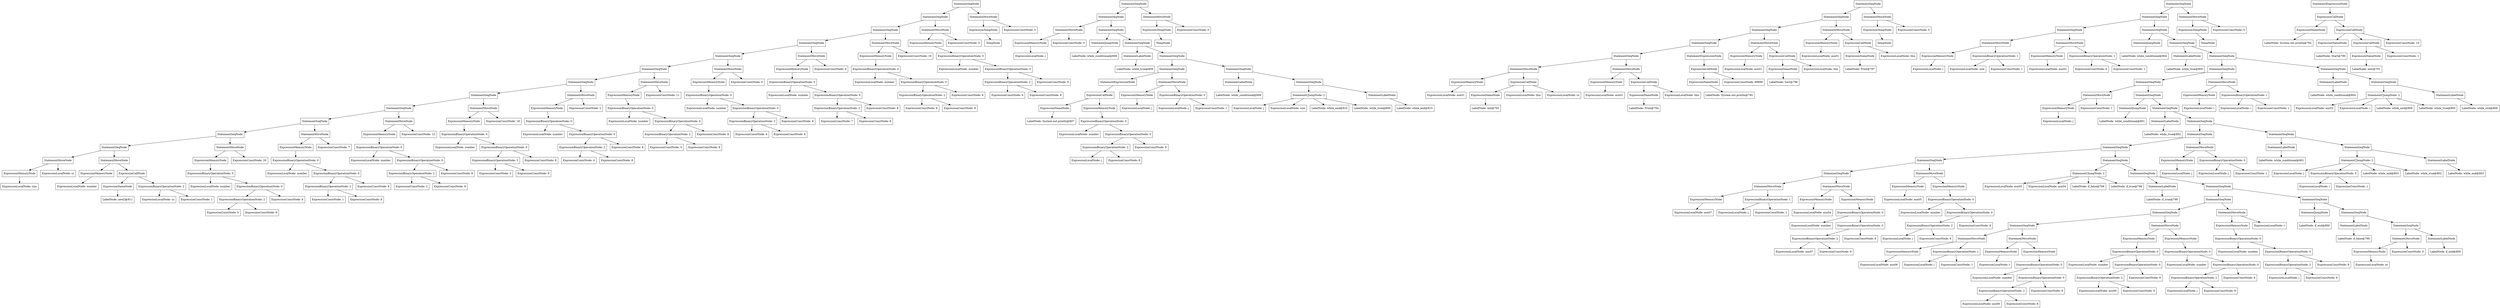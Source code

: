 digraph BubbleSort {
"0x6030000d0720" [label="StatementSeqNode" shape=box]
"0x6030000d0690" [label="StatementSeqNode" shape=box]
"0x6030000d05a0" [label="StatementSeqNode" shape=box]
"0x6030000d04b0" [label="StatementSeqNode" shape=box]
"0x6030000d03c0" [label="StatementSeqNode" shape=box]
"0x6030000d02d0" [label="StatementSeqNode" shape=box]
"0x6030000d01e0" [label="StatementSeqNode" shape=box]
"0x6030000d00f0" [label="StatementSeqNode" shape=box]
"0x6030000d0000" [label="StatementSeqNode" shape=box]
"0x6030000cef20" [label="StatementSeqNode" shape=box]
"0x6030000cee30" [label="StatementSeqNode" shape=box]
"0x6030000ced40" [label="StatementSeqNode" shape=box]
"0x6030000cecb0" [label="StatementMoveNode" shape=box]
"0x602000053b90" [label="ExpressionMemoryNode" shape=box]
"0x6040000b24d0" [label="ExpressionLocalNode: size" shape=box]
"0x602000053b90" -> "0x6040000b24d0"
"0x6030000cecb0" -> "0x602000053b90"
"0x6040000b2490" [label="ExpressionLocalNode: sz" shape=box]
"0x6030000cecb0" -> "0x6040000b2490"
"0x6030000ced40" -> "0x6030000cecb0"
"0x6030000ced10" [label="StatementMoveNode" shape=box]
"0x602000053c90" [label="ExpressionMemoryNode" shape=box]
"0x6040000b25d0" [label="ExpressionLocalNode: number" shape=box]
"0x602000053c90" -> "0x6040000b25d0"
"0x6030000ced10" -> "0x602000053c90"
"0x6040000b2550" [label="ExpressionCallNode" shape=box]
"0x602000053bd0" [label="ExpressionNameNode" shape=box]
"0x6040000b2510" [label="LabelNode: new[]@811" shape=box]
"0x602000053bd0" -> "0x6040000b2510"
"0x6040000b2550" -> "0x602000053bd0"
"0x6030000cece0" [label="ExpressionBinaryOperationNode: 2" shape=box]
"0x6040000b2590" [label="ExpressionLocalNode: sz" shape=box]
"0x6030000cece0" -> "0x6040000b2590"
"0x602000053c10" [label="ExpressionConstNode: 1" shape=box]
"0x6030000cece0" -> "0x602000053c10"
"0x6040000b2550" -> "0x6030000cece0"
"0x6030000ced10" -> "0x6040000b2550"
"0x6030000ced40" -> "0x6030000ced10"
"0x6030000cee30" -> "0x6030000ced40"
"0x6030000cee00" [label="StatementMoveNode" shape=box]
"0x602000053dd0" [label="ExpressionMemoryNode" shape=box]
"0x6030000cedd0" [label="ExpressionBinaryOperationNode: 0" shape=box]
"0x6040000b2610" [label="ExpressionLocalNode: number" shape=box]
"0x6030000cedd0" -> "0x6040000b2610"
"0x6030000ceda0" [label="ExpressionBinaryOperationNode: 0" shape=box]
"0x6030000ced70" [label="ExpressionBinaryOperationNode: 2" shape=box]
"0x602000053d70" [label="ExpressionConstNode: 0" shape=box]
"0x6030000ced70" -> "0x602000053d70"
"0x602000053db0" [label="ExpressionConstNode: 8" shape=box]
"0x6030000ced70" -> "0x602000053db0"
"0x6030000ceda0" -> "0x6030000ced70"
"0x602000053d90" [label="ExpressionConstNode: 8" shape=box]
"0x6030000ceda0" -> "0x602000053d90"
"0x6030000cedd0" -> "0x6030000ceda0"
"0x602000053dd0" -> "0x6030000cedd0"
"0x6030000cee00" -> "0x602000053dd0"
"0x602000053d10" [label="ExpressionConstNode: 20" shape=box]
"0x6030000cee00" -> "0x602000053d10"
"0x6030000cee30" -> "0x6030000cee00"
"0x6030000cef20" -> "0x6030000cee30"
"0x6030000ceef0" [label="StatementMoveNode" shape=box]
"0x602000053f10" [label="ExpressionMemoryNode" shape=box]
"0x6030000ceec0" [label="ExpressionBinaryOperationNode: 0" shape=box]
"0x6040000b2650" [label="ExpressionLocalNode: number" shape=box]
"0x6030000ceec0" -> "0x6040000b2650"
"0x6030000cee90" [label="ExpressionBinaryOperationNode: 0" shape=box]
"0x6030000cee60" [label="ExpressionBinaryOperationNode: 2" shape=box]
"0x602000053eb0" [label="ExpressionConstNode: 1" shape=box]
"0x6030000cee60" -> "0x602000053eb0"
"0x602000053ef0" [label="ExpressionConstNode: 8" shape=box]
"0x6030000cee60" -> "0x602000053ef0"
"0x6030000cee90" -> "0x6030000cee60"
"0x602000053ed0" [label="ExpressionConstNode: 8" shape=box]
"0x6030000cee90" -> "0x602000053ed0"
"0x6030000ceec0" -> "0x6030000cee90"
"0x602000053f10" -> "0x6030000ceec0"
"0x6030000ceef0" -> "0x602000053f10"
"0x602000053e50" [label="ExpressionConstNode: 7" shape=box]
"0x6030000ceef0" -> "0x602000053e50"
"0x6030000cef20" -> "0x6030000ceef0"
"0x6030000d0000" -> "0x6030000cef20"
"0x6030000cefe0" [label="StatementMoveNode" shape=box]
"0x602000054050" [label="ExpressionMemoryNode" shape=box]
"0x6030000cefb0" [label="ExpressionBinaryOperationNode: 0" shape=box]
"0x6040000b2690" [label="ExpressionLocalNode: number" shape=box]
"0x6030000cefb0" -> "0x6040000b2690"
"0x6030000cef80" [label="ExpressionBinaryOperationNode: 0" shape=box]
"0x6030000cef50" [label="ExpressionBinaryOperationNode: 2" shape=box]
"0x602000053ff0" [label="ExpressionConstNode: 2" shape=box]
"0x6030000cef50" -> "0x602000053ff0"
"0x602000054030" [label="ExpressionConstNode: 8" shape=box]
"0x6030000cef50" -> "0x602000054030"
"0x6030000cef80" -> "0x6030000cef50"
"0x602000054010" [label="ExpressionConstNode: 8" shape=box]
"0x6030000cef80" -> "0x602000054010"
"0x6030000cefb0" -> "0x6030000cef80"
"0x602000054050" -> "0x6030000cefb0"
"0x6030000cefe0" -> "0x602000054050"
"0x602000053f90" [label="ExpressionConstNode: 12" shape=box]
"0x6030000cefe0" -> "0x602000053f90"
"0x6030000d0000" -> "0x6030000cefe0"
"0x6030000d00f0" -> "0x6030000d0000"
"0x6030000d00c0" [label="StatementMoveNode" shape=box]
"0x602000054190" [label="ExpressionMemoryNode" shape=box]
"0x6030000d0090" [label="ExpressionBinaryOperationNode: 0" shape=box]
"0x6040000b26d0" [label="ExpressionLocalNode: number" shape=box]
"0x6030000d0090" -> "0x6040000b26d0"
"0x6030000d0060" [label="ExpressionBinaryOperationNode: 0" shape=box]
"0x6030000d0030" [label="ExpressionBinaryOperationNode: 2" shape=box]
"0x602000054130" [label="ExpressionConstNode: 3" shape=box]
"0x6030000d0030" -> "0x602000054130"
"0x602000054170" [label="ExpressionConstNode: 8" shape=box]
"0x6030000d0030" -> "0x602000054170"
"0x6030000d0060" -> "0x6030000d0030"
"0x602000054150" [label="ExpressionConstNode: 8" shape=box]
"0x6030000d0060" -> "0x602000054150"
"0x6030000d0090" -> "0x6030000d0060"
"0x602000054190" -> "0x6030000d0090"
"0x6030000d00c0" -> "0x602000054190"
"0x6020000540d0" [label="ExpressionConstNode: 18" shape=box]
"0x6030000d00c0" -> "0x6020000540d0"
"0x6030000d00f0" -> "0x6030000d00c0"
"0x6030000d01e0" -> "0x6030000d00f0"
"0x6030000d01b0" [label="StatementMoveNode" shape=box]
"0x6020000542d0" [label="ExpressionMemoryNode" shape=box]
"0x6030000d0180" [label="ExpressionBinaryOperationNode: 0" shape=box]
"0x6040000b2710" [label="ExpressionLocalNode: number" shape=box]
"0x6030000d0180" -> "0x6040000b2710"
"0x6030000d0150" [label="ExpressionBinaryOperationNode: 0" shape=box]
"0x6030000d0120" [label="ExpressionBinaryOperationNode: 2" shape=box]
"0x602000054270" [label="ExpressionConstNode: 4" shape=box]
"0x6030000d0120" -> "0x602000054270"
"0x6020000542b0" [label="ExpressionConstNode: 8" shape=box]
"0x6030000d0120" -> "0x6020000542b0"
"0x6030000d0150" -> "0x6030000d0120"
"0x602000054290" [label="ExpressionConstNode: 8" shape=box]
"0x6030000d0150" -> "0x602000054290"
"0x6030000d0180" -> "0x6030000d0150"
"0x6020000542d0" -> "0x6030000d0180"
"0x6030000d01b0" -> "0x6020000542d0"
"0x602000054210" [label="ExpressionConstNode: 2" shape=box]
"0x6030000d01b0" -> "0x602000054210"
"0x6030000d01e0" -> "0x6030000d01b0"
"0x6030000d02d0" -> "0x6030000d01e0"
"0x6030000d02a0" [label="StatementMoveNode" shape=box]
"0x602000054410" [label="ExpressionMemoryNode" shape=box]
"0x6030000d0270" [label="ExpressionBinaryOperationNode: 0" shape=box]
"0x6040000b2750" [label="ExpressionLocalNode: number" shape=box]
"0x6030000d0270" -> "0x6040000b2750"
"0x6030000d0240" [label="ExpressionBinaryOperationNode: 0" shape=box]
"0x6030000d0210" [label="ExpressionBinaryOperationNode: 2" shape=box]
"0x6020000543b0" [label="ExpressionConstNode: 5" shape=box]
"0x6030000d0210" -> "0x6020000543b0"
"0x6020000543f0" [label="ExpressionConstNode: 8" shape=box]
"0x6030000d0210" -> "0x6020000543f0"
"0x6030000d0240" -> "0x6030000d0210"
"0x6020000543d0" [label="ExpressionConstNode: 8" shape=box]
"0x6030000d0240" -> "0x6020000543d0"
"0x6030000d0270" -> "0x6030000d0240"
"0x602000054410" -> "0x6030000d0270"
"0x6030000d02a0" -> "0x602000054410"
"0x602000054350" [label="ExpressionConstNode: 11" shape=box]
"0x6030000d02a0" -> "0x602000054350"
"0x6030000d02d0" -> "0x6030000d02a0"
"0x6030000d03c0" -> "0x6030000d02d0"
"0x6030000d0390" [label="StatementMoveNode" shape=box]
"0x602000054550" [label="ExpressionMemoryNode" shape=box]
"0x6030000d0360" [label="ExpressionBinaryOperationNode: 0" shape=box]
"0x6040000b2790" [label="ExpressionLocalNode: number" shape=box]
"0x6030000d0360" -> "0x6040000b2790"
"0x6030000d0330" [label="ExpressionBinaryOperationNode: 0" shape=box]
"0x6030000d0300" [label="ExpressionBinaryOperationNode: 2" shape=box]
"0x6020000544f0" [label="ExpressionConstNode: 6" shape=box]
"0x6030000d0300" -> "0x6020000544f0"
"0x602000054530" [label="ExpressionConstNode: 8" shape=box]
"0x6030000d0300" -> "0x602000054530"
"0x6030000d0330" -> "0x6030000d0300"
"0x602000054510" [label="ExpressionConstNode: 8" shape=box]
"0x6030000d0330" -> "0x602000054510"
"0x6030000d0360" -> "0x6030000d0330"
"0x602000054550" -> "0x6030000d0360"
"0x6030000d0390" -> "0x602000054550"
"0x602000054490" [label="ExpressionConstNode: 6" shape=box]
"0x6030000d0390" -> "0x602000054490"
"0x6030000d03c0" -> "0x6030000d0390"
"0x6030000d04b0" -> "0x6030000d03c0"
"0x6030000d0480" [label="StatementMoveNode" shape=box]
"0x602000054690" [label="ExpressionMemoryNode" shape=box]
"0x6030000d0450" [label="ExpressionBinaryOperationNode: 0" shape=box]
"0x6040000b27d0" [label="ExpressionLocalNode: number" shape=box]
"0x6030000d0450" -> "0x6040000b27d0"
"0x6030000d0420" [label="ExpressionBinaryOperationNode: 0" shape=box]
"0x6030000d03f0" [label="ExpressionBinaryOperationNode: 2" shape=box]
"0x602000054630" [label="ExpressionConstNode: 7" shape=box]
"0x6030000d03f0" -> "0x602000054630"
"0x602000054670" [label="ExpressionConstNode: 8" shape=box]
"0x6030000d03f0" -> "0x602000054670"
"0x6030000d0420" -> "0x6030000d03f0"
"0x602000054650" [label="ExpressionConstNode: 8" shape=box]
"0x6030000d0420" -> "0x602000054650"
"0x6030000d0450" -> "0x6030000d0420"
"0x602000054690" -> "0x6030000d0450"
"0x6030000d0480" -> "0x602000054690"
"0x6020000545d0" [label="ExpressionConstNode: 9" shape=box]
"0x6030000d0480" -> "0x6020000545d0"
"0x6030000d04b0" -> "0x6030000d0480"
"0x6030000d05a0" -> "0x6030000d04b0"
"0x6030000d0570" [label="StatementMoveNode" shape=box]
"0x6020000547d0" [label="ExpressionMemoryNode" shape=box]
"0x6030000d0540" [label="ExpressionBinaryOperationNode: 0" shape=box]
"0x6040000b2810" [label="ExpressionLocalNode: number" shape=box]
"0x6030000d0540" -> "0x6040000b2810"
"0x6030000d0510" [label="ExpressionBinaryOperationNode: 0" shape=box]
"0x6030000d04e0" [label="ExpressionBinaryOperationNode: 2" shape=box]
"0x602000054770" [label="ExpressionConstNode: 8" shape=box]
"0x6030000d04e0" -> "0x602000054770"
"0x6020000547b0" [label="ExpressionConstNode: 8" shape=box]
"0x6030000d04e0" -> "0x6020000547b0"
"0x6030000d0510" -> "0x6030000d04e0"
"0x602000054790" [label="ExpressionConstNode: 8" shape=box]
"0x6030000d0510" -> "0x602000054790"
"0x6030000d0540" -> "0x6030000d0510"
"0x6020000547d0" -> "0x6030000d0540"
"0x6030000d0570" -> "0x6020000547d0"
"0x602000054710" [label="ExpressionConstNode: 19" shape=box]
"0x6030000d0570" -> "0x602000054710"
"0x6030000d05a0" -> "0x6030000d0570"
"0x6030000d0690" -> "0x6030000d05a0"
"0x6030000d0660" [label="StatementMoveNode" shape=box]
"0x602000054910" [label="ExpressionMemoryNode" shape=box]
"0x6030000d0630" [label="ExpressionBinaryOperationNode: 0" shape=box]
"0x6040000b2850" [label="ExpressionLocalNode: number" shape=box]
"0x6030000d0630" -> "0x6040000b2850"
"0x6030000d0600" [label="ExpressionBinaryOperationNode: 0" shape=box]
"0x6030000d05d0" [label="ExpressionBinaryOperationNode: 2" shape=box]
"0x6020000548b0" [label="ExpressionConstNode: 9" shape=box]
"0x6030000d05d0" -> "0x6020000548b0"
"0x6020000548f0" [label="ExpressionConstNode: 8" shape=box]
"0x6030000d05d0" -> "0x6020000548f0"
"0x6030000d0600" -> "0x6030000d05d0"
"0x6020000548d0" [label="ExpressionConstNode: 8" shape=box]
"0x6030000d0600" -> "0x6020000548d0"
"0x6030000d0630" -> "0x6030000d0600"
"0x602000054910" -> "0x6030000d0630"
"0x6030000d0660" -> "0x602000054910"
"0x602000054850" [label="ExpressionConstNode: 5" shape=box]
"0x6030000d0660" -> "0x602000054850"
"0x6030000d0690" -> "0x6030000d0660"
"0x6030000d0720" -> "0x6030000d0690"
"0x6030000d06f0" [label="StatementMoveNode" shape=box]
"0x6020000549b0" [label="ExpressionTempNode" shape=box]
"0x6040000b2890" [label="TempNode" shape=box]
"0x6020000549b0" -> "0x6040000b2890"
"0x6030000d06f0" -> "0x6020000549b0"
"0x602000054990" [label="ExpressionConstNode: 0" shape=box]
"0x6030000d06f0" -> "0x602000054990"
"0x6030000d0720" -> "0x6030000d06f0"
"0x6030000cec80" [label="StatementSeqNode" shape=box]
"0x6030000cebf0" [label="StatementSeqNode" shape=box]
"0x6030000ce860" [label="StatementMoveNode" shape=box]
"0x602000053710" [label="ExpressionMemoryNode" shape=box]
"0x6040000b1fd0" [label="ExpressionLocalNode: j" shape=box]
"0x602000053710" -> "0x6040000b1fd0"
"0x6030000ce860" -> "0x602000053710"
"0x6020000536d0" [label="ExpressionConstNode: 0" shape=box]
"0x6030000ce860" -> "0x6020000536d0"
"0x6030000cebf0" -> "0x6030000ce860"
"0x6030000ceb00" [label="StatementSeqNode" shape=box]
"0x602000053a50" [label="StatementJumpNode" shape=box]
"0x6040000b2250" [label="LabelNode: while_conditional@808" shape=box]
"0x602000053a50" -> "0x6040000b2250"
"0x6030000ceb00" -> "0x602000053a50"
"0x6030000ceb30" [label="StatementSeqNode" shape=box]
"0x602000053a10" [label="StatementLabelNode" shape=box]
"0x6040000b2390" [label="LabelNode: while_true@809" shape=box]
"0x602000053a10" -> "0x6040000b2390"
"0x6030000ceb30" -> "0x602000053a10"
"0x6030000ceb60" [label="StatementSeqNode" shape=box]
"0x6030000cea40" [label="StatementSeqNode" shape=box]
"0x602000053890" [label="StatementExpressionNode" shape=box]
"0x6040000b2190" [label="ExpressionCallNode" shape=box]
"0x602000053850" [label="ExpressionNameNode" shape=box]
"0x6040000b2110" [label="LabelNode: System.out.println@807" shape=box]
"0x602000053850" -> "0x6040000b2110"
"0x6040000b2190" -> "0x602000053850"
"0x602000053830" [label="ExpressionMemoryNode" shape=box]
"0x6030000ce920" [label="ExpressionBinaryOperationNode: 0" shape=box]
"0x6040000b2090" [label="ExpressionLocalNode: number" shape=box]
"0x6030000ce920" -> "0x6040000b2090"
"0x6030000ce8f0" [label="ExpressionBinaryOperationNode: 0" shape=box]
"0x6030000ce8c0" [label="ExpressionBinaryOperationNode: 2" shape=box]
"0x6040000b20d0" [label="ExpressionLocalNode: j" shape=box]
"0x6030000ce8c0" -> "0x6040000b20d0"
"0x6020000537f0" [label="ExpressionConstNode: 8" shape=box]
"0x6030000ce8c0" -> "0x6020000537f0"
"0x6030000ce8f0" -> "0x6030000ce8c0"
"0x6020000537d0" [label="ExpressionConstNode: 8" shape=box]
"0x6030000ce8f0" -> "0x6020000537d0"
"0x6030000ce920" -> "0x6030000ce8f0"
"0x602000053830" -> "0x6030000ce920"
"0x6040000b2190" -> "0x602000053830"
"0x602000053890" -> "0x6040000b2190"
"0x6030000cea40" -> "0x602000053890"
"0x6030000cea10" [label="StatementMoveNode" shape=box]
"0x602000053970" [label="ExpressionMemoryNode" shape=box]
"0x6040000b2210" [label="ExpressionLocalNode: j" shape=box]
"0x602000053970" -> "0x6040000b2210"
"0x6030000cea10" -> "0x602000053970"
"0x6030000ce9e0" [label="ExpressionBinaryOperationNode: 0" shape=box]
"0x6040000b21d0" [label="ExpressionLocalNode: j" shape=box]
"0x6030000ce9e0" -> "0x6040000b21d0"
"0x602000053930" [label="ExpressionConstNode: 1" shape=box]
"0x6030000ce9e0" -> "0x602000053930"
"0x6030000cea10" -> "0x6030000ce9e0"
"0x6030000cea40" -> "0x6030000cea10"
"0x6030000ceb60" -> "0x6030000cea40"
"0x6030000ceb90" [label="StatementSeqNode" shape=box]
"0x6020000539f0" [label="StatementLabelNode" shape=box]
"0x6040000b2350" [label="LabelNode: while_conditional@808" shape=box]
"0x6020000539f0" -> "0x6040000b2350"
"0x6030000ceb90" -> "0x6020000539f0"
"0x6030000cebc0" [label="StatementSeqNode" shape=box]
"0x6040000b2410" [label="StatementCJumpNode: 2" shape=box]
"0x6040000b2010" [label="ExpressionLocalNode: j" shape=box]
"0x6040000b2410" -> "0x6040000b2010"
"0x6040000b2050" [label="ExpressionLocalNode: size" shape=box]
"0x6040000b2410" -> "0x6040000b2050"
"0x6040000b2310" [label="LabelNode: while_end@810" shape=box]
"0x6040000b2410" -> "0x6040000b2310"
"0x6040000b22d0" [label="LabelNode: while_true@809" shape=box]
"0x6040000b2410" -> "0x6040000b22d0"
"0x6030000cebc0" -> "0x6040000b2410"
"0x602000053a30" [label="StatementLabelNode" shape=box]
"0x6040000b23d0" [label="LabelNode: while_end@810" shape=box]
"0x602000053a30" -> "0x6040000b23d0"
"0x6030000cebc0" -> "0x602000053a30"
"0x6030000ceb90" -> "0x6030000cebc0"
"0x6030000ceb60" -> "0x6030000ceb90"
"0x6030000ceb30" -> "0x6030000ceb60"
"0x6030000ceb00" -> "0x6030000ceb30"
"0x6030000cebf0" -> "0x6030000ceb00"
"0x6030000cec80" -> "0x6030000cebf0"
"0x6030000cec50" [label="StatementMoveNode" shape=box]
"0x602000053af0" [label="ExpressionTempNode" shape=box]
"0x6040000b2450" [label="TempNode" shape=box]
"0x602000053af0" -> "0x6040000b2450"
"0x6030000cec50" -> "0x602000053af0"
"0x602000053ad0" [label="ExpressionConstNode: 0" shape=box]
"0x6030000cec50" -> "0x602000053ad0"
"0x6030000cec80" -> "0x6030000cec50"
"0x6030000cd780" [label="StatementSeqNode" shape=box]
"0x6030000cd6f0" [label="StatementSeqNode" shape=box]
"0x6030000cd690" [label="StatementSeqNode" shape=box]
"0x6030000cd630" [label="StatementSeqNode" shape=box]
"0x6030000cd5a0" [label="StatementSeqNode" shape=box]
"0x6030000cd540" [label="StatementMoveNode" shape=box]
"0x602000052170" [label="ExpressionMemoryNode" shape=box]
"0x6040000b0cd0" [label="ExpressionLocalNode: aux01" shape=box]
"0x602000052170" -> "0x6040000b0cd0"
"0x6030000cd540" -> "0x602000052170"
"0x6040000b0c10" [label="ExpressionCallNode" shape=box]
"0x602000052090" [label="ExpressionNameNode" shape=box]
"0x6040000b0bd0" [label="LabelNode: Init@793" shape=box]
"0x602000052090" -> "0x6040000b0bd0"
"0x6040000b0c10" -> "0x602000052090"
"0x6040000b0c50" [label="ExpressionLocalNode: this" shape=box]
"0x6040000b0c10" -> "0x6040000b0c50"
"0x6040000b0c90" [label="ExpressionLocalNode: sz" shape=box]
"0x6040000b0c10" -> "0x6040000b0c90"
"0x6030000cd540" -> "0x6040000b0c10"
"0x6030000cd5a0" -> "0x6030000cd540"
"0x6030000cd570" [label="StatementMoveNode" shape=box]
"0x602000052250" [label="ExpressionMemoryNode" shape=box]
"0x6040000b0dd0" [label="ExpressionLocalNode: aux01" shape=box]
"0x602000052250" -> "0x6040000b0dd0"
"0x6030000cd570" -> "0x602000052250"
"0x6040000b0d50" [label="ExpressionCallNode" shape=box]
"0x6020000521b0" [label="ExpressionNameNode" shape=box]
"0x6040000b0d10" [label="LabelNode: Print@794" shape=box]
"0x6020000521b0" -> "0x6040000b0d10"
"0x6040000b0d50" -> "0x6020000521b0"
"0x6040000b0d90" [label="ExpressionLocalNode: this" shape=box]
"0x6040000b0d50" -> "0x6040000b0d90"
"0x6030000cd570" -> "0x6040000b0d50"
"0x6030000cd5a0" -> "0x6030000cd570"
"0x6030000cd630" -> "0x6030000cd5a0"
"0x602000052330" [label="StatementExpressionNode" shape=box]
"0x6040000b0e90" [label="ExpressionCallNode" shape=box]
"0x6020000522f0" [label="ExpressionNameNode" shape=box]
"0x6040000b0e10" [label="LabelNode: System.out.println@795" shape=box]
"0x6020000522f0" -> "0x6040000b0e10"
"0x6040000b0e90" -> "0x6020000522f0"
"0x6020000522d0" [label="ExpressionConstNode: 99999" shape=box]
"0x6040000b0e90" -> "0x6020000522d0"
"0x602000052330" -> "0x6040000b0e90"
"0x6030000cd630" -> "0x602000052330"
"0x6030000cd690" -> "0x6030000cd630"
"0x6030000cd660" [label="StatementMoveNode" shape=box]
"0x602000052430" [label="ExpressionMemoryNode" shape=box]
"0x6040000b0f90" [label="ExpressionLocalNode: aux01" shape=box]
"0x602000052430" -> "0x6040000b0f90"
"0x6030000cd660" -> "0x602000052430"
"0x6040000b0f10" [label="ExpressionCallNode" shape=box]
"0x602000052390" [label="ExpressionNameNode" shape=box]
"0x6040000b0ed0" [label="LabelNode: Sort@796" shape=box]
"0x602000052390" -> "0x6040000b0ed0"
"0x6040000b0f10" -> "0x602000052390"
"0x6040000b0f50" [label="ExpressionLocalNode: this" shape=box]
"0x6040000b0f10" -> "0x6040000b0f50"
"0x6030000cd660" -> "0x6040000b0f10"
"0x6030000cd690" -> "0x6030000cd660"
"0x6030000cd6f0" -> "0x6030000cd690"
"0x6030000cd6c0" [label="StatementMoveNode" shape=box]
"0x602000052530" [label="ExpressionMemoryNode" shape=box]
"0x6040000b1090" [label="ExpressionLocalNode: aux01" shape=box]
"0x602000052530" -> "0x6040000b1090"
"0x6030000cd6c0" -> "0x602000052530"
"0x6040000b1010" [label="ExpressionCallNode" shape=box]
"0x602000052490" [label="ExpressionNameNode" shape=box]
"0x6040000b0fd0" [label="LabelNode: Print@797" shape=box]
"0x602000052490" -> "0x6040000b0fd0"
"0x6040000b1010" -> "0x602000052490"
"0x6040000b1050" [label="ExpressionLocalNode: this" shape=box]
"0x6040000b1010" -> "0x6040000b1050"
"0x6030000cd6c0" -> "0x6040000b1010"
"0x6030000cd6f0" -> "0x6030000cd6c0"
"0x6030000cd780" -> "0x6030000cd6f0"
"0x6030000cd750" [label="StatementMoveNode" shape=box]
"0x6020000525d0" [label="ExpressionTempNode" shape=box]
"0x6040000b10d0" [label="TempNode" shape=box]
"0x6020000525d0" -> "0x6040000b10d0"
"0x6030000cd750" -> "0x6020000525d0"
"0x6020000525b0" [label="ExpressionConstNode: 0" shape=box]
"0x6030000cd750" -> "0x6020000525b0"
"0x6030000cd780" -> "0x6030000cd750"
"0x6030000ce830" [label="StatementSeqNode" shape=box]
"0x6030000ce7a0" [label="StatementSeqNode" shape=box]
"0x6030000cd930" [label="StatementSeqNode" shape=box]
"0x6030000cd870" [label="StatementMoveNode" shape=box]
"0x6020000526b0" [label="ExpressionMemoryNode" shape=box]
"0x6040000b1150" [label="ExpressionLocalNode: i" shape=box]
"0x6020000526b0" -> "0x6040000b1150"
"0x6030000cd870" -> "0x6020000526b0"
"0x6030000cd840" [label="ExpressionBinaryOperationNode: 1" shape=box]
"0x6040000b1110" [label="ExpressionLocalNode: size" shape=box]
"0x6030000cd840" -> "0x6040000b1110"
"0x602000052670" [label="ExpressionConstNode: 1" shape=box]
"0x6030000cd840" -> "0x602000052670"
"0x6030000cd870" -> "0x6030000cd840"
"0x6030000cd930" -> "0x6030000cd870"
"0x6030000cd900" [label="StatementMoveNode" shape=box]
"0x602000052790" [label="ExpressionMemoryNode" shape=box]
"0x6040000b1190" [label="ExpressionLocalNode: aux02" shape=box]
"0x602000052790" -> "0x6040000b1190"
"0x6030000cd900" -> "0x602000052790"
"0x6030000cd8d0" [label="ExpressionBinaryOperationNode: 1" shape=box]
"0x602000052710" [label="ExpressionConstNode: 0" shape=box]
"0x6030000cd8d0" -> "0x602000052710"
"0x602000052750" [label="ExpressionConstNode: 1" shape=box]
"0x6030000cd8d0" -> "0x602000052750"
"0x6030000cd900" -> "0x6030000cd8d0"
"0x6030000cd930" -> "0x6030000cd900"
"0x6030000ce7a0" -> "0x6030000cd930"
"0x6030000ce6b0" [label="StatementSeqNode" shape=box]
"0x6020000535b0" [label="StatementJumpNode" shape=box]
"0x6040000b1d90" [label="LabelNode: while_conditional@804" shape=box]
"0x6020000535b0" -> "0x6040000b1d90"
"0x6030000ce6b0" -> "0x6020000535b0"
"0x6030000ce6e0" [label="StatementSeqNode" shape=box]
"0x602000053570" [label="StatementLabelNode" shape=box]
"0x6040000b1ed0" [label="LabelNode: while_true@805" shape=box]
"0x602000053570" -> "0x6040000b1ed0"
"0x6030000ce6e0" -> "0x602000053570"
"0x6030000ce710" [label="StatementSeqNode" shape=box]
"0x6030000ce5c0" [label="StatementSeqNode" shape=box]
"0x6030000ce5f0" [label="StatementSeqNode" shape=box]
"0x6030000cd990" [label="StatementMoveNode" shape=box]
"0x602000052890" [label="ExpressionMemoryNode" shape=box]
"0x6040000b1250" [label="ExpressionLocalNode: j" shape=box]
"0x602000052890" -> "0x6040000b1250"
"0x6030000cd990" -> "0x602000052890"
"0x602000052850" [label="ExpressionConstNode: 1" shape=box]
"0x6030000cd990" -> "0x602000052850"
"0x6030000ce5f0" -> "0x6030000cd990"
"0x6030000ce410" [label="StatementSeqNode" shape=box]
"0x602000053410" [label="StatementJumpNode" shape=box]
"0x6040000b1b10" [label="LabelNode: while_conditional@801" shape=box]
"0x602000053410" -> "0x6040000b1b10"
"0x6030000ce410" -> "0x602000053410"
"0x6030000ce440" [label="StatementSeqNode" shape=box]
"0x6020000533d0" [label="StatementLabelNode" shape=box]
"0x6040000b1c50" [label="LabelNode: while_true@802" shape=box]
"0x6020000533d0" -> "0x6040000b1c50"
"0x6030000ce440" -> "0x6020000533d0"
"0x6030000ce470" [label="StatementSeqNode" shape=box]
"0x6030000ce290" [label="StatementSeqNode" shape=box]
"0x6030000ce2c0" [label="StatementSeqNode" shape=box]
"0x6030000ce2f0" [label="StatementSeqNode" shape=box]
"0x6030000ce320" [label="StatementSeqNode" shape=box]
"0x6030000cda80" [label="StatementMoveNode" shape=box]
"0x6020000529f0" [label="ExpressionMemoryNode" shape=box]
"0x6040000b1350" [label="ExpressionLocalNode: aux07" shape=box]
"0x6020000529f0" -> "0x6040000b1350"
"0x6030000cda80" -> "0x6020000529f0"
"0x6030000cda50" [label="ExpressionBinaryOperationNode: 1" shape=box]
"0x6040000b1310" [label="ExpressionLocalNode: j" shape=box]
"0x6030000cda50" -> "0x6040000b1310"
"0x6020000529b0" [label="ExpressionConstNode: 1" shape=box]
"0x6030000cda50" -> "0x6020000529b0"
"0x6030000cda80" -> "0x6030000cda50"
"0x6030000ce320" -> "0x6030000cda80"
"0x6030000cdb40" [label="StatementMoveNode" shape=box]
"0x602000052b30" [label="ExpressionMemoryNode" shape=box]
"0x6040000b1410" [label="ExpressionLocalNode: aux04" shape=box]
"0x602000052b30" -> "0x6040000b1410"
"0x6030000cdb40" -> "0x602000052b30"
"0x602000052af0" [label="ExpressionMemoryNode" shape=box]
"0x6030000cdb10" [label="ExpressionBinaryOperationNode: 0" shape=box]
"0x6040000b1390" [label="ExpressionLocalNode: number" shape=box]
"0x6030000cdb10" -> "0x6040000b1390"
"0x6030000cdae0" [label="ExpressionBinaryOperationNode: 0" shape=box]
"0x6030000cdab0" [label="ExpressionBinaryOperationNode: 2" shape=box]
"0x6040000b13d0" [label="ExpressionLocalNode: aux07" shape=box]
"0x6030000cdab0" -> "0x6040000b13d0"
"0x602000052ab0" [label="ExpressionConstNode: 8" shape=box]
"0x6030000cdab0" -> "0x602000052ab0"
"0x6030000cdae0" -> "0x6030000cdab0"
"0x602000052a90" [label="ExpressionConstNode: 8" shape=box]
"0x6030000cdae0" -> "0x602000052a90"
"0x6030000cdb10" -> "0x6030000cdae0"
"0x602000052af0" -> "0x6030000cdb10"
"0x6030000cdb40" -> "0x602000052af0"
"0x6030000ce320" -> "0x6030000cdb40"
"0x6030000ce2f0" -> "0x6030000ce320"
"0x6030000cdc00" [label="StatementMoveNode" shape=box]
"0x602000052c70" [label="ExpressionMemoryNode" shape=box]
"0x6040000b14d0" [label="ExpressionLocalNode: aux05" shape=box]
"0x602000052c70" -> "0x6040000b14d0"
"0x6030000cdc00" -> "0x602000052c70"
"0x602000052c30" [label="ExpressionMemoryNode" shape=box]
"0x6030000cdbd0" [label="ExpressionBinaryOperationNode: 0" shape=box]
"0x6040000b1450" [label="ExpressionLocalNode: number" shape=box]
"0x6030000cdbd0" -> "0x6040000b1450"
"0x6030000cdba0" [label="ExpressionBinaryOperationNode: 0" shape=box]
"0x6030000cdb70" [label="ExpressionBinaryOperationNode: 2" shape=box]
"0x6040000b1490" [label="ExpressionLocalNode: j" shape=box]
"0x6030000cdb70" -> "0x6040000b1490"
"0x602000052bf0" [label="ExpressionConstNode: 8" shape=box]
"0x6030000cdb70" -> "0x602000052bf0"
"0x6030000cdba0" -> "0x6030000cdb70"
"0x602000052bd0" [label="ExpressionConstNode: 8" shape=box]
"0x6030000cdba0" -> "0x602000052bd0"
"0x6030000cdbd0" -> "0x6030000cdba0"
"0x602000052c30" -> "0x6030000cdbd0"
"0x6030000cdc00" -> "0x602000052c30"
"0x6030000ce2f0" -> "0x6030000cdc00"
"0x6030000ce2c0" -> "0x6030000ce2f0"
"0x6030000ce0e0" [label="StatementSeqNode" shape=box]
"0x6040000b1a50" [label="StatementCJumpNode: 2" shape=box]
"0x6040000b1510" [label="ExpressionLocalNode: aux05" shape=box]
"0x6040000b1a50" -> "0x6040000b1510"
"0x6040000b1550" [label="ExpressionLocalNode: aux04" shape=box]
"0x6040000b1a50" -> "0x6040000b1550"
"0x6040000b1910" [label="LabelNode: if_false@799" shape=box]
"0x6040000b1a50" -> "0x6040000b1910"
"0x6040000b18d0" [label="LabelNode: if_true@798" shape=box]
"0x6040000b1a50" -> "0x6040000b18d0"
"0x6030000ce0e0" -> "0x6040000b1a50"
"0x6030000ce110" [label="StatementSeqNode" shape=box]
"0x602000053230" [label="StatementLabelNode" shape=box]
"0x6040000b1990" [label="LabelNode: if_true@798" shape=box]
"0x602000053230" -> "0x6040000b1990"
"0x6030000ce110" -> "0x602000053230"
"0x6030000ce140" [label="StatementSeqNode" shape=box]
"0x6030000ce020" [label="StatementSeqNode" shape=box]
"0x6030000ce050" [label="StatementSeqNode" shape=box]
"0x6030000ce080" [label="StatementSeqNode" shape=box]
"0x6030000cdcf0" [label="StatementMoveNode" shape=box]
"0x602000052d70" [label="ExpressionMemoryNode" shape=box]
"0x6040000b15d0" [label="ExpressionLocalNode: aux06" shape=box]
"0x602000052d70" -> "0x6040000b15d0"
"0x6030000cdcf0" -> "0x602000052d70"
"0x6030000cdcc0" [label="ExpressionBinaryOperationNode: 1" shape=box]
"0x6040000b1590" [label="ExpressionLocalNode: j" shape=box]
"0x6030000cdcc0" -> "0x6040000b1590"
"0x602000052d30" [label="ExpressionConstNode: 1" shape=box]
"0x6030000cdcc0" -> "0x602000052d30"
"0x6030000cdcf0" -> "0x6030000cdcc0"
"0x6030000ce080" -> "0x6030000cdcf0"
"0x6030000cddb0" [label="StatementMoveNode" shape=box]
"0x602000052eb0" [label="ExpressionMemoryNode" shape=box]
"0x6040000b1690" [label="ExpressionLocalNode: t" shape=box]
"0x602000052eb0" -> "0x6040000b1690"
"0x6030000cddb0" -> "0x602000052eb0"
"0x602000052e70" [label="ExpressionMemoryNode" shape=box]
"0x6030000cdd80" [label="ExpressionBinaryOperationNode: 0" shape=box]
"0x6040000b1610" [label="ExpressionLocalNode: number" shape=box]
"0x6030000cdd80" -> "0x6040000b1610"
"0x6030000cdd50" [label="ExpressionBinaryOperationNode: 0" shape=box]
"0x6030000cdd20" [label="ExpressionBinaryOperationNode: 2" shape=box]
"0x6040000b1650" [label="ExpressionLocalNode: aux06" shape=box]
"0x6030000cdd20" -> "0x6040000b1650"
"0x602000052e30" [label="ExpressionConstNode: 8" shape=box]
"0x6030000cdd20" -> "0x602000052e30"
"0x6030000cdd50" -> "0x6030000cdd20"
"0x602000052e10" [label="ExpressionConstNode: 8" shape=box]
"0x6030000cdd50" -> "0x602000052e10"
"0x6030000cdd80" -> "0x6030000cdd50"
"0x602000052e70" -> "0x6030000cdd80"
"0x6030000cddb0" -> "0x602000052e70"
"0x6030000ce080" -> "0x6030000cddb0"
"0x6030000ce050" -> "0x6030000ce080"
"0x6030000cdf00" [label="StatementMoveNode" shape=box]
"0x602000053050" [label="ExpressionMemoryNode" shape=box]
"0x6030000cded0" [label="ExpressionBinaryOperationNode: 0" shape=box]
"0x6040000b1750" [label="ExpressionLocalNode: number" shape=box]
"0x6030000cded0" -> "0x6040000b1750"
"0x6030000cdea0" [label="ExpressionBinaryOperationNode: 0" shape=box]
"0x6030000cde70" [label="ExpressionBinaryOperationNode: 2" shape=box]
"0x6040000b1790" [label="ExpressionLocalNode: aux06" shape=box]
"0x6030000cde70" -> "0x6040000b1790"
"0x602000053030" [label="ExpressionConstNode: 8" shape=box]
"0x6030000cde70" -> "0x602000053030"
"0x6030000cdea0" -> "0x6030000cde70"
"0x602000053010" [label="ExpressionConstNode: 8" shape=box]
"0x6030000cdea0" -> "0x602000053010"
"0x6030000cded0" -> "0x6030000cdea0"
"0x602000053050" -> "0x6030000cded0"
"0x6030000cdf00" -> "0x602000053050"
"0x602000052fb0" [label="ExpressionMemoryNode" shape=box]
"0x6030000cde40" [label="ExpressionBinaryOperationNode: 0" shape=box]
"0x6040000b16d0" [label="ExpressionLocalNode: number" shape=box]
"0x6030000cde40" -> "0x6040000b16d0"
"0x6030000cde10" [label="ExpressionBinaryOperationNode: 0" shape=box]
"0x6030000cdde0" [label="ExpressionBinaryOperationNode: 2" shape=box]
"0x6040000b1710" [label="ExpressionLocalNode: j" shape=box]
"0x6030000cdde0" -> "0x6040000b1710"
"0x602000052f70" [label="ExpressionConstNode: 8" shape=box]
"0x6030000cdde0" -> "0x602000052f70"
"0x6030000cde10" -> "0x6030000cdde0"
"0x602000052f50" [label="ExpressionConstNode: 8" shape=box]
"0x6030000cde10" -> "0x602000052f50"
"0x6030000cde40" -> "0x6030000cde10"
"0x602000052fb0" -> "0x6030000cde40"
"0x6030000cdf00" -> "0x602000052fb0"
"0x6030000ce050" -> "0x6030000cdf00"
"0x6030000ce020" -> "0x6030000ce050"
"0x6030000cdff0" [label="StatementMoveNode" shape=box]
"0x602000053130" [label="ExpressionMemoryNode" shape=box]
"0x6030000cdfc0" [label="ExpressionBinaryOperationNode: 0" shape=box]
"0x6040000b1810" [label="ExpressionLocalNode: number" shape=box]
"0x6030000cdfc0" -> "0x6040000b1810"
"0x6030000cdf90" [label="ExpressionBinaryOperationNode: 0" shape=box]
"0x6030000cdf60" [label="ExpressionBinaryOperationNode: 2" shape=box]
"0x6040000b1850" [label="ExpressionLocalNode: j" shape=box]
"0x6030000cdf60" -> "0x6040000b1850"
"0x602000053110" [label="ExpressionConstNode: 8" shape=box]
"0x6030000cdf60" -> "0x602000053110"
"0x6030000cdf90" -> "0x6030000cdf60"
"0x6020000530f0" [label="ExpressionConstNode: 8" shape=box]
"0x6030000cdf90" -> "0x6020000530f0"
"0x6030000cdfc0" -> "0x6030000cdf90"
"0x602000053130" -> "0x6030000cdfc0"
"0x6030000cdff0" -> "0x602000053130"
"0x6040000b17d0" [label="ExpressionLocalNode: t" shape=box]
"0x6030000cdff0" -> "0x6040000b17d0"
"0x6030000ce020" -> "0x6030000cdff0"
"0x6030000ce140" -> "0x6030000ce020"
"0x6030000ce170" [label="StatementSeqNode" shape=box]
"0x602000053290" [label="StatementJumpNode" shape=box]
"0x6040000b1950" [label="LabelNode: if_end@800" shape=box]
"0x602000053290" -> "0x6040000b1950"
"0x6030000ce170" -> "0x602000053290"
"0x6030000ce1a0" [label="StatementSeqNode" shape=box]
"0x602000053250" [label="StatementLabelNode" shape=box]
"0x6040000b19d0" [label="LabelNode: if_false@799" shape=box]
"0x602000053250" -> "0x6040000b19d0"
"0x6030000ce1a0" -> "0x602000053250"
"0x6030000ce1d0" [label="StatementSeqNode" shape=box]
"0x6030000ce0b0" [label="StatementMoveNode" shape=box]
"0x6020000531f0" [label="ExpressionMemoryNode" shape=box]
"0x6040000b1890" [label="ExpressionLocalNode: nt" shape=box]
"0x6020000531f0" -> "0x6040000b1890"
"0x6030000ce0b0" -> "0x6020000531f0"
"0x6020000531b0" [label="ExpressionConstNode: 0" shape=box]
"0x6030000ce0b0" -> "0x6020000531b0"
"0x6030000ce1d0" -> "0x6030000ce0b0"
"0x602000053270" [label="StatementLabelNode" shape=box]
"0x6040000b1a10" [label="LabelNode: if_end@800" shape=box]
"0x602000053270" -> "0x6040000b1a10"
"0x6030000ce1d0" -> "0x602000053270"
"0x6030000ce1a0" -> "0x6030000ce1d0"
"0x6030000ce170" -> "0x6030000ce1a0"
"0x6030000ce140" -> "0x6030000ce170"
"0x6030000ce110" -> "0x6030000ce140"
"0x6030000ce0e0" -> "0x6030000ce110"
"0x6030000ce2c0" -> "0x6030000ce0e0"
"0x6030000ce290" -> "0x6030000ce2c0"
"0x6030000ce260" [label="StatementMoveNode" shape=box]
"0x602000053350" [label="ExpressionMemoryNode" shape=box]
"0x6040000b1ad0" [label="ExpressionLocalNode: j" shape=box]
"0x602000053350" -> "0x6040000b1ad0"
"0x6030000ce260" -> "0x602000053350"
"0x6030000ce230" [label="ExpressionBinaryOperationNode: 0" shape=box]
"0x6040000b1a90" [label="ExpressionLocalNode: j" shape=box]
"0x6030000ce230" -> "0x6040000b1a90"
"0x602000053310" [label="ExpressionConstNode: 1" shape=box]
"0x6030000ce230" -> "0x602000053310"
"0x6030000ce260" -> "0x6030000ce230"
"0x6030000ce290" -> "0x6030000ce260"
"0x6030000ce470" -> "0x6030000ce290"
"0x6030000ce4a0" [label="StatementSeqNode" shape=box]
"0x6020000533b0" [label="StatementLabelNode" shape=box]
"0x6040000b1c10" [label="LabelNode: while_conditional@801" shape=box]
"0x6020000533b0" -> "0x6040000b1c10"
"0x6030000ce4a0" -> "0x6020000533b0"
"0x6030000ce4d0" [label="StatementSeqNode" shape=box]
"0x6040000b1cd0" [label="StatementCJumpNode: 2" shape=box]
"0x6040000b1290" [label="ExpressionLocalNode: j" shape=box]
"0x6040000b1cd0" -> "0x6040000b1290"
"0x6030000ce3e0" [label="ExpressionBinaryOperationNode: 0" shape=box]
"0x6040000b12d0" [label="ExpressionLocalNode: i" shape=box]
"0x6030000ce3e0" -> "0x6040000b12d0"
"0x602000052950" [label="ExpressionConstNode: 1" shape=box]
"0x6030000ce3e0" -> "0x602000052950"
"0x6040000b1cd0" -> "0x6030000ce3e0"
"0x6040000b1bd0" [label="LabelNode: while_end@803" shape=box]
"0x6040000b1cd0" -> "0x6040000b1bd0"
"0x6040000b1b90" [label="LabelNode: while_true@802" shape=box]
"0x6040000b1cd0" -> "0x6040000b1b90"
"0x6030000ce4d0" -> "0x6040000b1cd0"
"0x6020000533f0" [label="StatementLabelNode" shape=box]
"0x6040000b1c90" [label="LabelNode: while_end@803" shape=box]
"0x6020000533f0" -> "0x6040000b1c90"
"0x6030000ce4d0" -> "0x6020000533f0"
"0x6030000ce4a0" -> "0x6030000ce4d0"
"0x6030000ce470" -> "0x6030000ce4a0"
"0x6030000ce440" -> "0x6030000ce470"
"0x6030000ce410" -> "0x6030000ce440"
"0x6030000ce5f0" -> "0x6030000ce410"
"0x6030000ce5c0" -> "0x6030000ce5f0"
"0x6030000ce560" [label="StatementMoveNode" shape=box]
"0x6020000534f0" [label="ExpressionMemoryNode" shape=box]
"0x6040000b1d50" [label="ExpressionLocalNode: i" shape=box]
"0x6020000534f0" -> "0x6040000b1d50"
"0x6030000ce560" -> "0x6020000534f0"
"0x6030000ce530" [label="ExpressionBinaryOperationNode: 1" shape=box]
"0x6040000b1d10" [label="ExpressionLocalNode: i" shape=box]
"0x6030000ce530" -> "0x6040000b1d10"
"0x6020000534b0" [label="ExpressionConstNode: 1" shape=box]
"0x6030000ce530" -> "0x6020000534b0"
"0x6030000ce560" -> "0x6030000ce530"
"0x6030000ce5c0" -> "0x6030000ce560"
"0x6030000ce710" -> "0x6030000ce5c0"
"0x6030000ce740" [label="StatementSeqNode" shape=box]
"0x602000053550" [label="StatementLabelNode" shape=box]
"0x6040000b1e90" [label="LabelNode: while_conditional@804" shape=box]
"0x602000053550" -> "0x6040000b1e90"
"0x6030000ce740" -> "0x602000053550"
"0x6030000ce770" [label="StatementSeqNode" shape=box]
"0x6040000b1f50" [label="StatementCJumpNode: 2" shape=box]
"0x6040000b11d0" [label="ExpressionLocalNode: aux02" shape=box]
"0x6040000b1f50" -> "0x6040000b11d0"
"0x6040000b1210" [label="ExpressionLocalNode: i" shape=box]
"0x6040000b1f50" -> "0x6040000b1210"
"0x6040000b1e50" [label="LabelNode: while_end@806" shape=box]
"0x6040000b1f50" -> "0x6040000b1e50"
"0x6040000b1e10" [label="LabelNode: while_true@805" shape=box]
"0x6040000b1f50" -> "0x6040000b1e10"
"0x6030000ce770" -> "0x6040000b1f50"
"0x602000053590" [label="StatementLabelNode" shape=box]
"0x6040000b1f10" [label="LabelNode: while_end@806" shape=box]
"0x602000053590" -> "0x6040000b1f10"
"0x6030000ce770" -> "0x602000053590"
"0x6030000ce740" -> "0x6030000ce770"
"0x6030000ce710" -> "0x6030000ce740"
"0x6030000ce6e0" -> "0x6030000ce710"
"0x6030000ce6b0" -> "0x6030000ce6e0"
"0x6030000ce7a0" -> "0x6030000ce6b0"
"0x6030000ce830" -> "0x6030000ce7a0"
"0x6030000ce800" [label="StatementMoveNode" shape=box]
"0x602000053650" [label="ExpressionTempNode" shape=box]
"0x6040000b1f90" [label="TempNode" shape=box]
"0x602000053650" -> "0x6040000b1f90"
"0x6030000ce800" -> "0x602000053650"
"0x602000053630" [label="ExpressionConstNode: 0" shape=box]
"0x6030000ce800" -> "0x602000053630"
"0x6030000ce830" -> "0x6030000ce800"
"0x602000052050" [label="StatementExpressionNode" shape=box]
"0x6040000b0b90" [label="ExpressionCallNode" shape=box]
"0x602000052010" [label="ExpressionNameNode" shape=box]
"0x6040000b0b10" [label="LabelNode: System.out.println@792" shape=box]
"0x602000052010" -> "0x6040000b0b10"
"0x6040000b0b90" -> "0x602000052010"
"0x6040000b0a50" [label="ExpressionCallNode" shape=box]
"0x602000051ed0" [label="ExpressionNameNode" shape=box]
"0x6040000b0a10" [label="LabelNode: Start@790" shape=box]
"0x602000051ed0" -> "0x6040000b0a10"
"0x6040000b0a50" -> "0x602000051ed0"
"0x6040000b0ad0" [label="ExpressionCallNode" shape=box]
"0x602000051ef0" [label="ExpressionNameNode" shape=box]
"0x6040000b0a90" [label="LabelNode: new@791" shape=box]
"0x602000051ef0" -> "0x6040000b0a90"
"0x6040000b0ad0" -> "0x602000051ef0"
"0x602000051f10" [label="ExpressionConstNode: 1" shape=box]
"0x6040000b0ad0" -> "0x602000051f10"
"0x6040000b0a50" -> "0x6040000b0ad0"
"0x602000051fb0" [label="ExpressionConstNode: 10" shape=box]
"0x6040000b0a50" -> "0x602000051fb0"
"0x6040000b0b90" -> "0x6040000b0a50"
"0x602000052050" -> "0x6040000b0b90"
}
